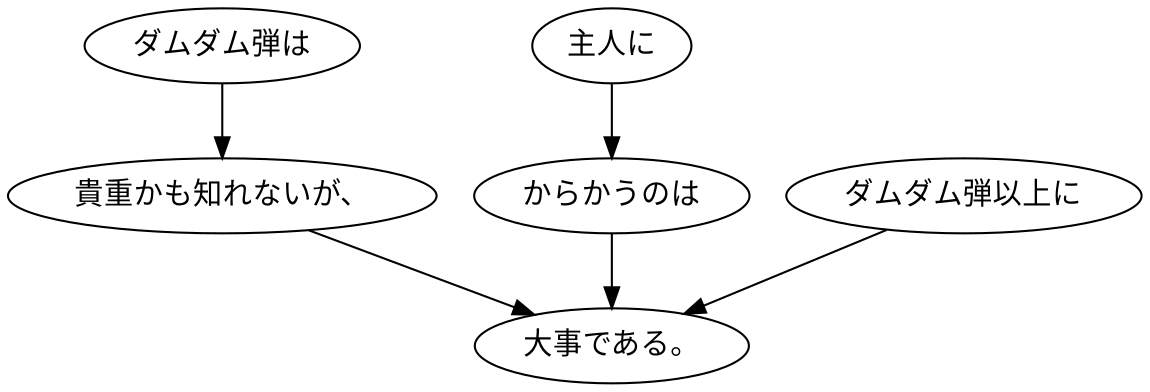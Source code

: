 digraph graph5087 {
	node0 [label="ダムダム弾は"];
	node1 [label="貴重かも知れないが、"];
	node2 [label="主人に"];
	node3 [label="からかうのは"];
	node4 [label="ダムダム弾以上に"];
	node5 [label="大事である。"];
	node0 -> node1;
	node1 -> node5;
	node2 -> node3;
	node3 -> node5;
	node4 -> node5;
}
